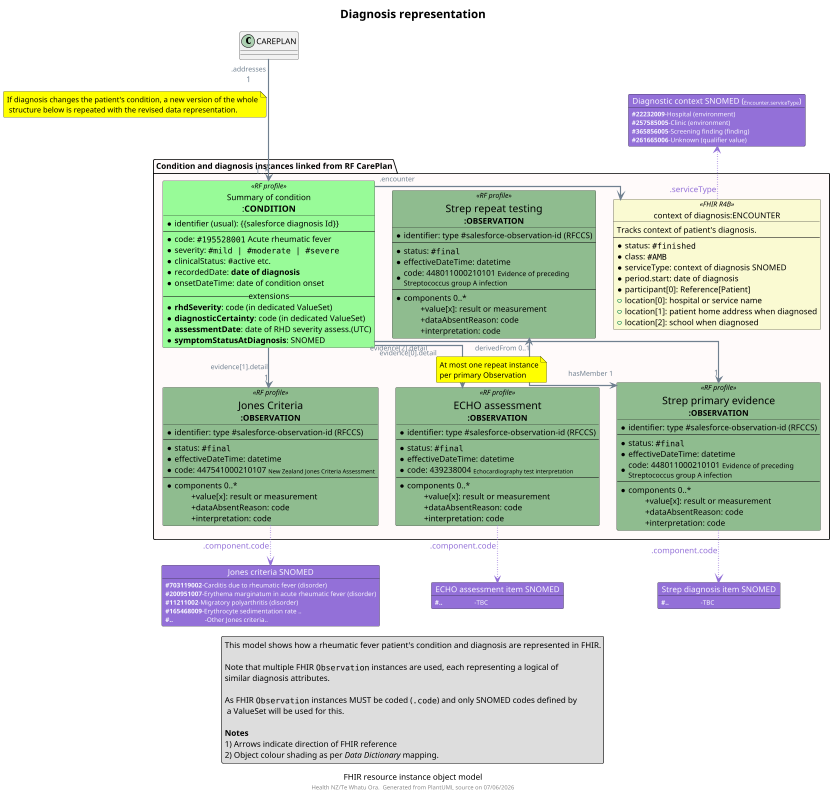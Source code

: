 @startuml obj-FHIR-data-diagnosis

top to bottom direction
skinparam dpi 200
allow_mixing
scale 400 width

skinparam ActivityDiamondBackgroundColor #RoyalBlue
skinparam ArrowColor #SlateGrey   
skinparam ArrowFontColor #RoyalBlue
skinparam ArrowFontColor #SlateGrey  
skinparam ArrowFontSize 12
skinparam ArrowMessageAlignment left
skinparam BoxPadding 10
skinparam linetype ortho
skinparam nodesep 30
skinparam ranksep 60
skinparam roundcorner 5
skinparam sequenceArrowThickness 2
skinparam TitleFontSize 20

caption FHIR resource instance object model
footer "Health NZ/Te Whatu Ora.  Generated from PlantUML source on %date('dd/MM/yyyy')"

!procedure $Coding($Alias,$System,$Code,$Display)
  object "<color:GhostWhite>$System" as $Alias #MediumPurple {
    <color:GhostWhite><size:11>**$Code**-$Display
  }
!endprocedure

!procedure $Quantity($Alias,$Quantity,$Value,$Unit)
  object "<color:GhostWhite><size:12>$Quantity</color>" as $Alias #DimGrey {
    <color:GhostWhite><size:11>**$Value** ""$Unit""
  }
!endprocedure

' ******** ******** ******** ******** ******** ******** ******** ******** 
title "Diagnosis representation"

package "Condition and diagnosis instances linked from RF CarePlan" as Activities #Snow { 
  
  object "Summary of condition\n<size:15>:**CONDITION**" as RFCOND <<RF profile>> #PaleGreen {
    * identifier (usual): {{salesforce diagnosis Id}}
    ---
     * code: ""#195528001"" Acute rheumatic fever
     * severity: ""#mild | #moderate | #severe""
     * clinicalStatus: #active etc.
     * recordedDate: **date of diagnosis**
     * onsetDateTime: date of condition onset
    -- extensions --
      * **rhdSeverity**: code (in dedicated ValueSet)
      * **diagnosticCertainty**: code (in dedicated ValueSet)
      * **assessmentDate**: date of RHD severity assess.(UTC)
      * **symptomStatusAtDiagnosis**: SNOMED
  }

  object "context of diagnosis:ENCOUNTER" as DENCOUNTER <<FHIR R4B>> #LightGoldenRodYellow {
    Tracks context of patient's diagnosis.
    ---
    * status: ""#finished""
    * class: ""#AMB""
    * serviceType: context of diagnosis SNOMED
    * period.start: date of diagnosis
    * participant[0]: Reference[Patient] 
    + location[0]: hospital or service name
    + location[1]: patient home address when diagnosed
    + location[2]: school when diagnosed
  }

  
  ' class "patient detail at time of diagnosis\n**:PATIENT**" as DPATIENT <<RF profile>> #Pink {
  '   Extends NzPatient (NZ Base) with 
  '    RF patient registration detail.
  '   ---
  '   *identifier[NHI] (official): NHI
  '   ---
  '   *name: HumanName
  '   *birthDate: date
  '   *communication.language
  '   *gender: code
  '   *deceasedBoolean: boolean
  '   *telecom: ContactPoint[]
  '   *address: Address[]
  '   +iwi: code
  '   +ethnicity 0..*: code[]
  '   +nzCitizen: code
  '   .. (extensions)..
  '   +**patient.contact[].**
  '   +**interpreterRequired**: boolean
  ' }

  object "<size:18>ECHO assessment\n**:OBSERVATION**" as OBS1 <<RF profile>> #DarkSeaGreen {
    *identifier: type #salesforce-observation-id (RFCCS)
    ---
    * status: ""#final""
    * effectiveDateTime: datetime
    * code: 439238004 <size:10>Echocardiography test interpretation</size>
    ---
    * components 0..*
    \t+value[x]: result or measurement
    \t+dataAbsentReason: code
    \t+interpretation: code
  }

  object "<size:18>Jones Criteria\n**:OBSERVATION**" as OBS2 <<RF profile>> #DarkSeaGreen {
    *identifier: type #salesforce-observation-id (RFCCS)
    ---
    * status: ""#final""
    * effectiveDateTime: datetime
    * code: 447541000210107 <size:10>New Zealand Jones Criteria Assessment</size>
    ---
    * components 0..*
    \t+value[x]: result or measurement
    \t+dataAbsentReason: code
    \t+interpretation: code
  }

  object "<size:18>Strep primary evidence\n**:OBSERVATION**" as OBS3 <<RF profile>> #DarkSeaGreen {
    *identifier: type #salesforce-observation-id (RFCCS)
    ---
    * status: ""#final""
    * effectiveDateTime: datetime
    * code: 448011000210101 <size:12>Evidence of preceding\n<size:12>Streptococcus group A infection
    ---
    * components 0..*
    \t+value[x]: result or measurement
    \t+dataAbsentReason: code
    \t+interpretation: code
  }

  object "<size:18>Strep repeat testing\n**:OBSERVATION**" as OBS4 <<RF profile>> #DarkSeaGreen {
    *identifier: type #salesforce-observation-id (RFCCS)
    ---
    * status: ""#final""
    * effectiveDateTime: datetime
    * code: 448011000210101 <size:12>Evidence of preceding\n<size:12>Streptococcus group A infection
    ---
    * components 0..*
    \t+value[x]: result or measurement
    \t+dataAbsentReason: code
    \t+interpretation: code
  }


  'arrange activities in box
'  OBS1 -[hidden]d- OBSERVATION

}

$Coding(EncContext,"Diagnostic context SNOMED (<size:9>Encounter.serviceType</size>)","#22232009","Hospital (environment)")
$Coding(EncContext,"Diagnostic context SNOMED (<size:9>Encounter.serviceType</size>)","#257585005","Clinic (environment)")
$Coding(EncContext,"Diagnostic context SNOMED (<size:9>Encounter.serviceType</size>)","#365856005","Screening finding (finding)")
$Coding(EncContext,"Diagnostic context SNOMED (<size:9>Encounter.serviceType</size>)","#261665006","Unknown (qualifier value)")

$Coding(JONESCODING,"Jones criteria SNOMED","#703119002","Carditis due to rheumatic fever (disorder)")
$Coding(JONESCODING,"Jones criteria SNOMED","#200951007","Erythema marginatum in acute rheumatic fever (disorder)")
$Coding(JONESCODING,"Jones criteria SNOMED","#11211002","Migratory polyarthritis (disorder)")
$Coding(JONESCODING,"Jones criteria SNOMED","#165468009","Erythrocyte sedimentation rate ..")
$Coding(JONESCODING,"Jones criteria SNOMED","#..\t\t\t","Other Jones criteria..")

$Coding(ECHOCODING,"ECHO assessment item SNOMED","#..\t\t\t","TBC")
$Coding(STREPCODING,"Strep diagnosis item SNOMED","#..\t\t\t","TBC")

' positioning

' connectors
CAREPLAN ".addresses\n<size:14>1" ---> "<size:14>1..*" RFCOND

note on link #Yellow
If diagnosis changes the patient's condition, a new version of the whole
 structure below is repeated with the revised data representation.
endnote


RFCOND ".encounter" -r-> DENCOUNTER
RFCOND "evidence[0].detail" -d-> "<size:14>1" OBS1
RFCOND "\nevidence[1].detail" -d-> "<size:14>1" OBS2
RFCOND "evidence[2].detail" -d-> "<size:14>1" OBS3
OBS3 "hasMember 1" <-u-> "derivedFrom 0..1" OBS4
note on link #Yellow
At most one repeat instance
per primary Observation
endnote

DENCOUNTER "\n\n\n<color:MediumPurple><size:14>.serviceType" -[#MediumPurple,dotted]u-> EncContext

OBS1 "\n<color:MediumPurple><size:14>.component.code" -[#MediumPurple,dotted]d-> ECHOCODING
OBS2 "\n<color:MediumPurple><size:14>.component.code" -[#MediumPurple,dotted]d-> JONESCODING
OBS3 "\n<color:MediumPurple><size:14>.component.code" -[#MediumPurple,dotted]d-> STREPCODING

legend bottom
  This model shows how a rheumatic fever patient's condition and diagnosis are represented in FHIR.

  Note that multiple FHIR ""Observation"" instances are used, each representing a logical of 
  similar diagnosis attributes.

  As FHIR ""Observation"" instances MUST be coded ("".code"") and only SNOMED codes defined by
   a ValueSet will be used for this.
  
  **Notes** 
  1) Arrows indicate direction of FHIR reference
  2) Object colour shading as per //Data Dictionary// mapping.
endlegend


@enduml